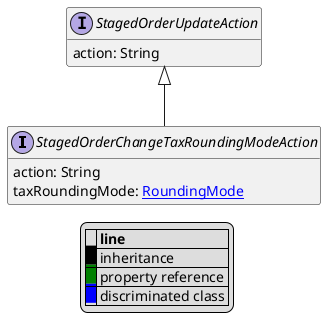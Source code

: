 @startuml

hide empty fields
hide empty methods
legend
|= |= line |
|<back:black>   </back>| inheritance |
|<back:green>   </back>| property reference |
|<back:blue>   </back>| discriminated class |
endlegend
interface StagedOrderChangeTaxRoundingModeAction [[StagedOrderChangeTaxRoundingModeAction.svg]] extends StagedOrderUpdateAction {
    action: String
    taxRoundingMode: [[RoundingMode.svg RoundingMode]]
}
interface StagedOrderUpdateAction [[StagedOrderUpdateAction.svg]]  {
    action: String
}





@enduml
